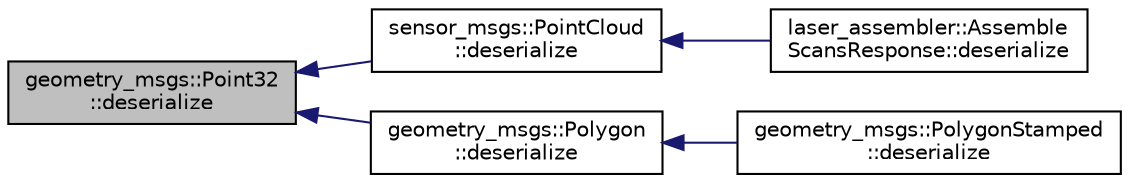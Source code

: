 digraph "geometry_msgs::Point32::deserialize"
{
  edge [fontname="Helvetica",fontsize="10",labelfontname="Helvetica",labelfontsize="10"];
  node [fontname="Helvetica",fontsize="10",shape=record];
  rankdir="LR";
  Node1 [label="geometry_msgs::Point32\l::deserialize",height=0.2,width=0.4,color="black", fillcolor="grey75", style="filled" fontcolor="black"];
  Node1 -> Node2 [dir="back",color="midnightblue",fontsize="10",style="solid",fontname="Helvetica"];
  Node2 [label="sensor_msgs::PointCloud\l::deserialize",height=0.2,width=0.4,color="black", fillcolor="white", style="filled",URL="$classsensor__msgs_1_1_point_cloud.html#a5358026ebf8bcf5aa859e32a86791414"];
  Node2 -> Node3 [dir="back",color="midnightblue",fontsize="10",style="solid",fontname="Helvetica"];
  Node3 [label="laser_assembler::Assemble\lScansResponse::deserialize",height=0.2,width=0.4,color="black", fillcolor="white", style="filled",URL="$classlaser__assembler_1_1_assemble_scans_response.html#a2eaccab40ad7727b1de19bdf70638685"];
  Node1 -> Node4 [dir="back",color="midnightblue",fontsize="10",style="solid",fontname="Helvetica"];
  Node4 [label="geometry_msgs::Polygon\l::deserialize",height=0.2,width=0.4,color="black", fillcolor="white", style="filled",URL="$classgeometry__msgs_1_1_polygon.html#ab9e6030b77f45d4db3dede421657ca01"];
  Node4 -> Node5 [dir="back",color="midnightblue",fontsize="10",style="solid",fontname="Helvetica"];
  Node5 [label="geometry_msgs::PolygonStamped\l::deserialize",height=0.2,width=0.4,color="black", fillcolor="white", style="filled",URL="$classgeometry__msgs_1_1_polygon_stamped.html#a45be3a7ce5bacc5aa1b68c15af7bca80"];
}
